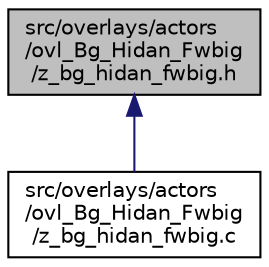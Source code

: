 digraph "src/overlays/actors/ovl_Bg_Hidan_Fwbig/z_bg_hidan_fwbig.h"
{
 // LATEX_PDF_SIZE
  edge [fontname="Helvetica",fontsize="10",labelfontname="Helvetica",labelfontsize="10"];
  node [fontname="Helvetica",fontsize="10",shape=record];
  Node1 [label="src/overlays/actors\l/ovl_Bg_Hidan_Fwbig\l/z_bg_hidan_fwbig.h",height=0.2,width=0.4,color="black", fillcolor="grey75", style="filled", fontcolor="black",tooltip=" "];
  Node1 -> Node2 [dir="back",color="midnightblue",fontsize="10",style="solid",fontname="Helvetica"];
  Node2 [label="src/overlays/actors\l/ovl_Bg_Hidan_Fwbig\l/z_bg_hidan_fwbig.c",height=0.2,width=0.4,color="black", fillcolor="white", style="filled",URL="$d7/dc4/z__bg__hidan__fwbig_8c.html",tooltip=" "];
}
